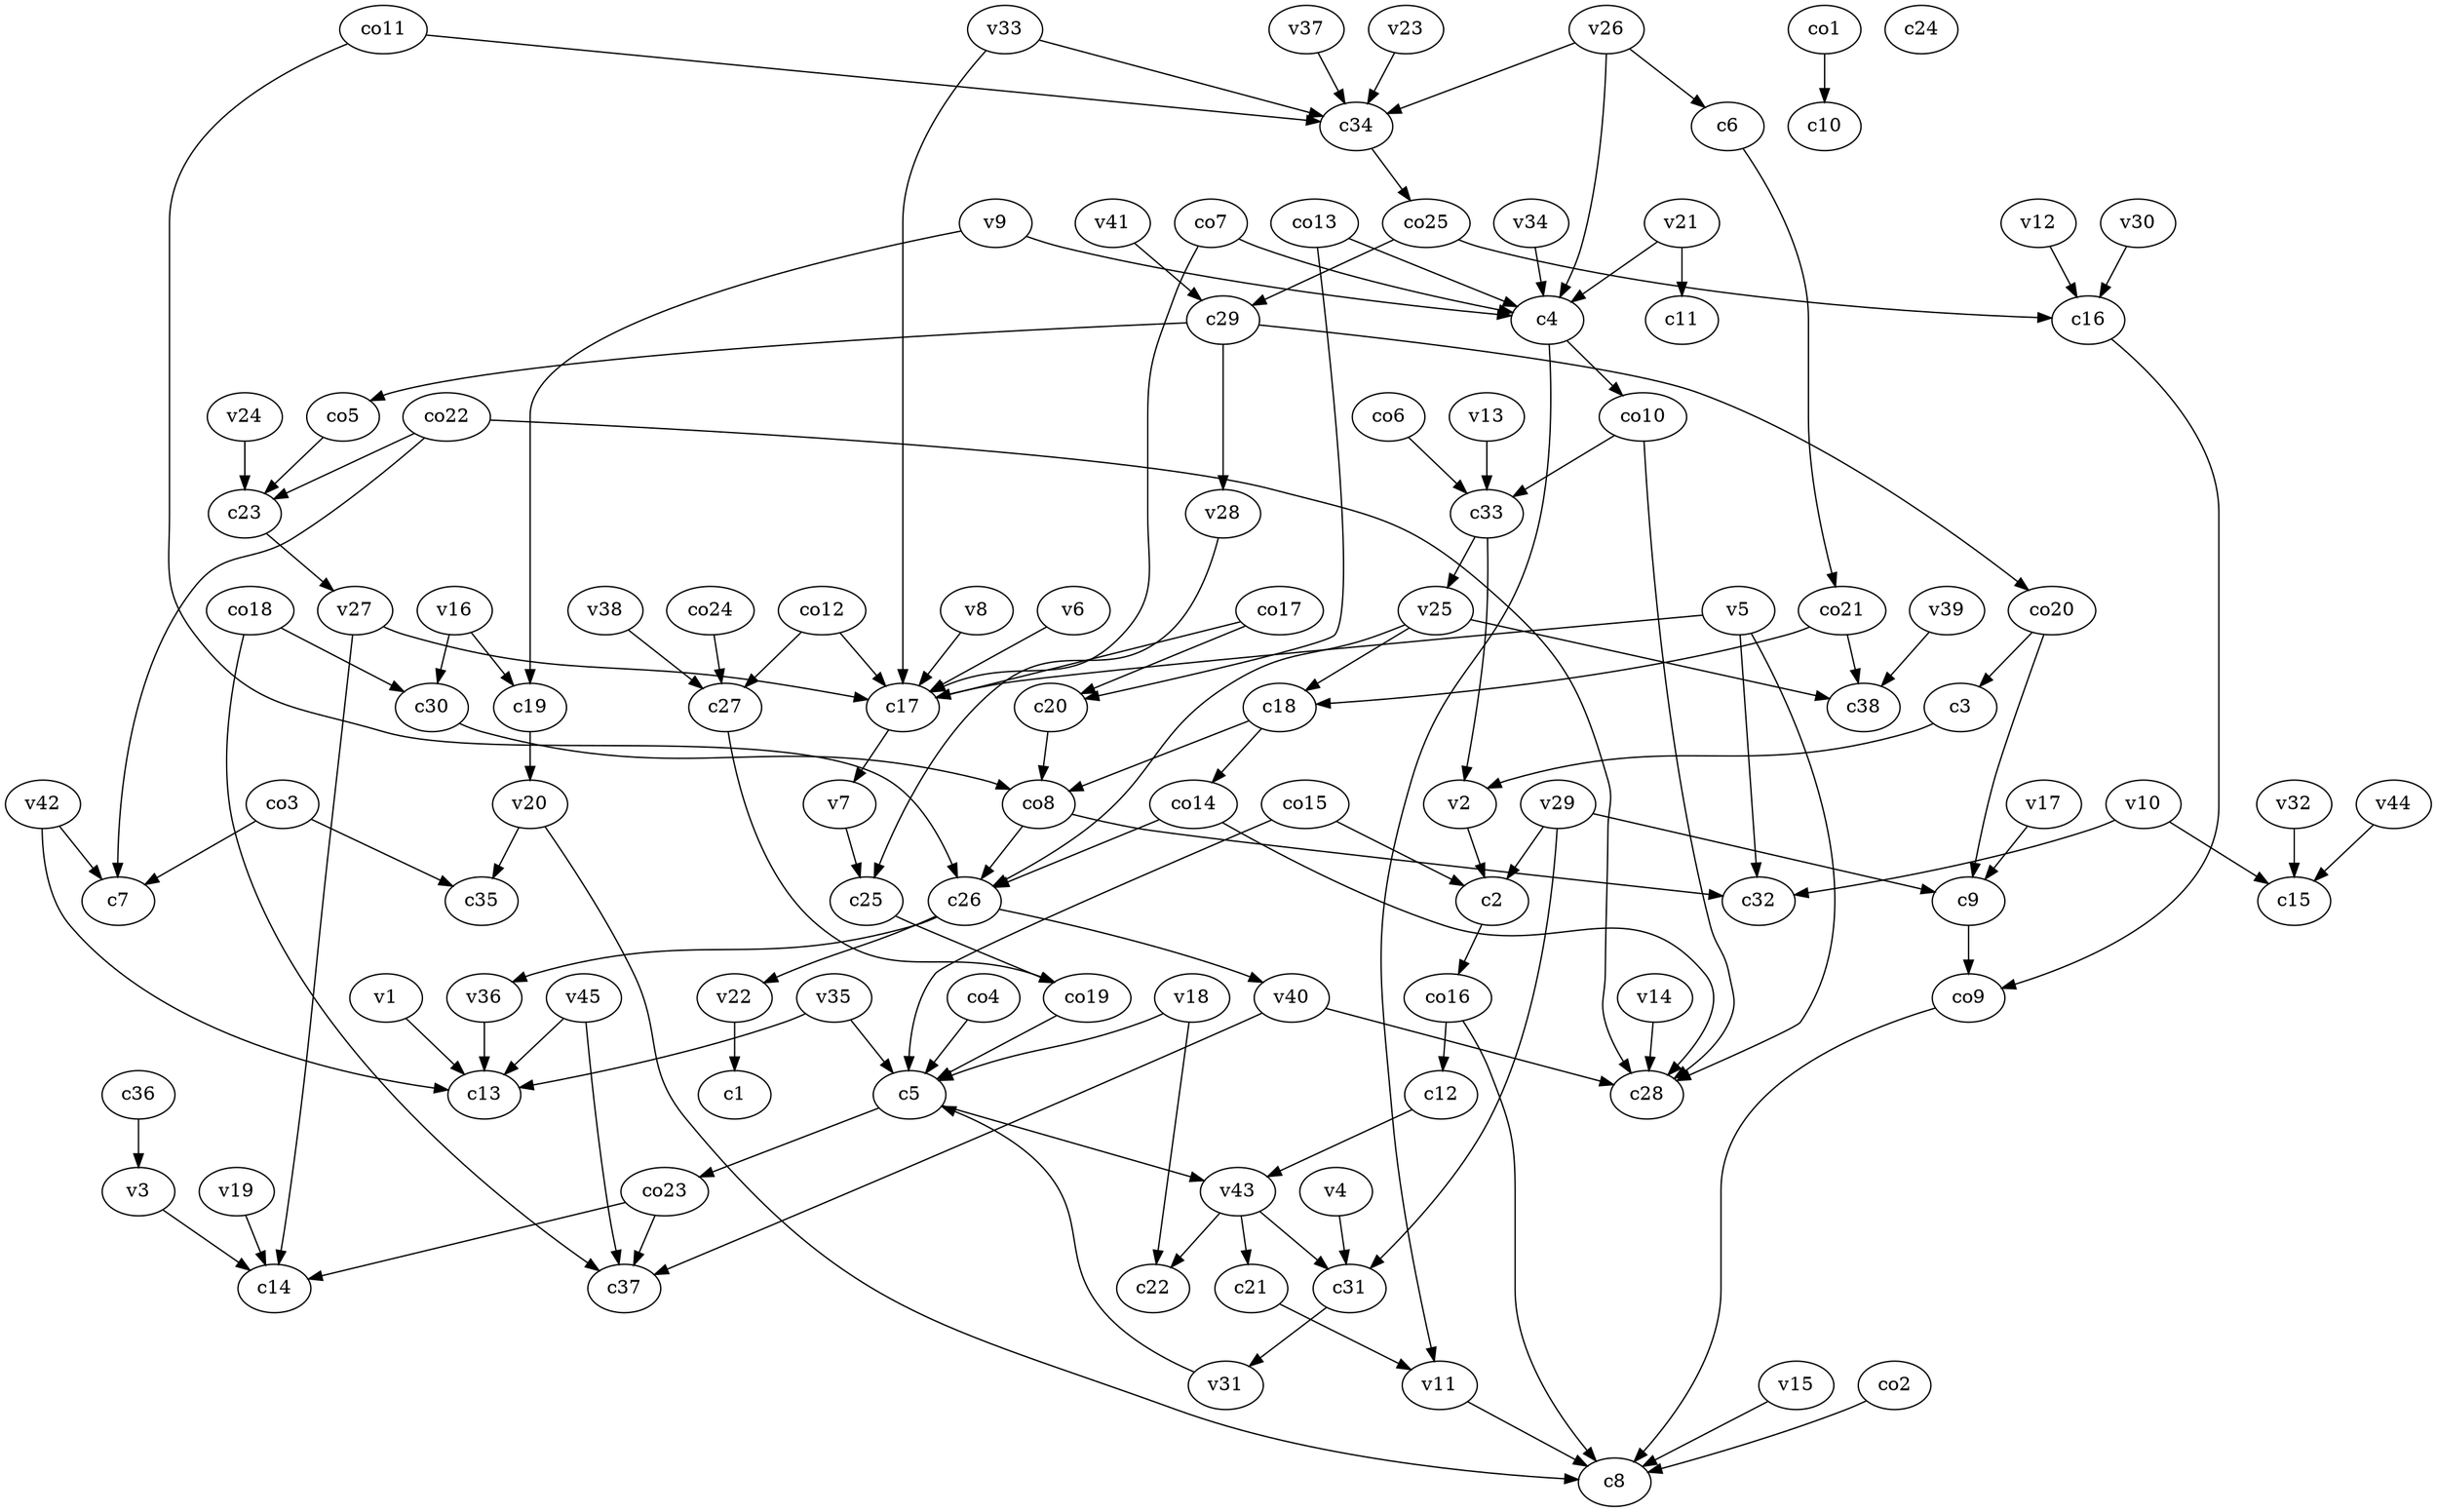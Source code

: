 strict digraph  {
c1;
c2;
c3;
c4;
c5;
c6;
c7;
c8;
c9;
c10;
c11;
c12;
c13;
c14;
c15;
c16;
c17;
c18;
c19;
c20;
c21;
c22;
c23;
c24;
c25;
c26;
c27;
c28;
c29;
c30;
c31;
c32;
c33;
c34;
c35;
c36;
c37;
c38;
v1;
v2;
v3;
v4;
v5;
v6;
v7;
v8;
v9;
v10;
v11;
v12;
v13;
v14;
v15;
v16;
v17;
v18;
v19;
v20;
v21;
v22;
v23;
v24;
v25;
v26;
v27;
v28;
v29;
v30;
v31;
v32;
v33;
v34;
v35;
v36;
v37;
v38;
v39;
v40;
v41;
v42;
v43;
v44;
v45;
co1;
co2;
co3;
co4;
co5;
co6;
co7;
co8;
co9;
co10;
co11;
co12;
co13;
co14;
co15;
co16;
co17;
co18;
co19;
co20;
co21;
co22;
co23;
co24;
co25;
c2 -> co16  [weight=1];
c3 -> v2  [weight=1];
c4 -> v11  [weight=1];
c4 -> co10  [weight=1];
c5 -> co23  [weight=1];
c5 -> v43  [weight=1];
c6 -> co21  [weight=1];
c9 -> co9  [weight=1];
c12 -> v43  [weight=1];
c16 -> co9  [weight=1];
c17 -> v7  [weight=1];
c18 -> co14  [weight=1];
c18 -> co8  [weight=1];
c19 -> v20  [weight=1];
c20 -> co8  [weight=1];
c21 -> v11  [weight=1];
c23 -> v27  [weight=1];
c25 -> co19  [weight=1];
c26 -> v40  [weight=1];
c26 -> v22  [weight=1];
c26 -> v36  [weight=1];
c27 -> co19  [weight=1];
c29 -> co20  [weight=1];
c29 -> co5  [weight=1];
c29 -> v28  [weight=1];
c30 -> co8  [weight=1];
c31 -> v31  [weight=1];
c33 -> v25  [weight=1];
c33 -> v2  [weight=1];
c34 -> co25  [weight=1];
c36 -> v3  [weight=1];
v1 -> c13  [weight=1];
v2 -> c2  [weight=1];
v3 -> c14  [weight=1];
v4 -> c31  [weight=1];
v5 -> c28  [weight=1];
v5 -> c17  [weight=1];
v5 -> c32  [weight=1];
v6 -> c17  [weight=1];
v7 -> c25  [weight=1];
v8 -> c17  [weight=1];
v9 -> c4  [weight=1];
v9 -> c19  [weight=1];
v10 -> c32  [weight=1];
v10 -> c15  [weight=1];
v11 -> c8  [weight=1];
v12 -> c16  [weight=1];
v13 -> c33  [weight=1];
v14 -> c28  [weight=1];
v15 -> c8  [weight=1];
v16 -> c30  [weight=1];
v16 -> c19  [weight=1];
v17 -> c9  [weight=1];
v18 -> c22  [weight=1];
v18 -> c5  [weight=1];
v19 -> c14  [weight=1];
v20 -> c8  [weight=1];
v20 -> c35  [weight=1];
v21 -> c11  [weight=1];
v21 -> c4  [weight=1];
v22 -> c1  [weight=1];
v23 -> c34  [weight=1];
v24 -> c23  [weight=1];
v25 -> c26  [weight=1];
v25 -> c18  [weight=1];
v25 -> c38  [weight=1];
v26 -> c34  [weight=1];
v26 -> c4  [weight=1];
v26 -> c6  [weight=1];
v27 -> c14  [weight=1];
v27 -> c17  [weight=1];
v28 -> c25  [weight=1];
v29 -> c31  [weight=1];
v29 -> c9  [weight=1];
v29 -> c2  [weight=1];
v30 -> c16  [weight=1];
v31 -> c5  [weight=1];
v32 -> c15  [weight=1];
v33 -> c17  [weight=1];
v33 -> c34  [weight=1];
v34 -> c4  [weight=1];
v35 -> c13  [weight=1];
v35 -> c5  [weight=1];
v36 -> c13  [weight=1];
v37 -> c34  [weight=1];
v38 -> c27  [weight=1];
v39 -> c38  [weight=1];
v40 -> c28  [weight=1];
v40 -> c37  [weight=1];
v41 -> c29  [weight=1];
v42 -> c7  [weight=1];
v42 -> c13  [weight=1];
v43 -> c22  [weight=1];
v43 -> c31  [weight=1];
v43 -> c21  [weight=1];
v44 -> c15  [weight=1];
v45 -> c37  [weight=1];
v45 -> c13  [weight=1];
co1 -> c10  [weight=1];
co2 -> c8  [weight=1];
co3 -> c35  [weight=1];
co3 -> c7  [weight=1];
co4 -> c5  [weight=1];
co5 -> c23  [weight=1];
co6 -> c33  [weight=1];
co7 -> c17  [weight=1];
co7 -> c4  [weight=1];
co8 -> c26  [weight=1];
co8 -> c32  [weight=1];
co9 -> c8  [weight=1];
co10 -> c33  [weight=1];
co10 -> c28  [weight=1];
co11 -> c34  [weight=1];
co11 -> c26  [weight=1];
co12 -> c17  [weight=1];
co12 -> c27  [weight=1];
co13 -> c20  [weight=1];
co13 -> c4  [weight=1];
co14 -> c26  [weight=1];
co14 -> c28  [weight=1];
co15 -> c2  [weight=1];
co15 -> c5  [weight=1];
co16 -> c8  [weight=1];
co16 -> c12  [weight=1];
co17 -> c17  [weight=1];
co17 -> c20  [weight=1];
co18 -> c30  [weight=1];
co18 -> c37  [weight=1];
co19 -> c5  [weight=1];
co20 -> c3  [weight=1];
co20 -> c9  [weight=1];
co21 -> c18  [weight=1];
co21 -> c38  [weight=1];
co22 -> c23  [weight=1];
co22 -> c28  [weight=1];
co22 -> c7  [weight=1];
co23 -> c37  [weight=1];
co23 -> c14  [weight=1];
co24 -> c27  [weight=1];
co25 -> c29  [weight=1];
co25 -> c16  [weight=1];
}
